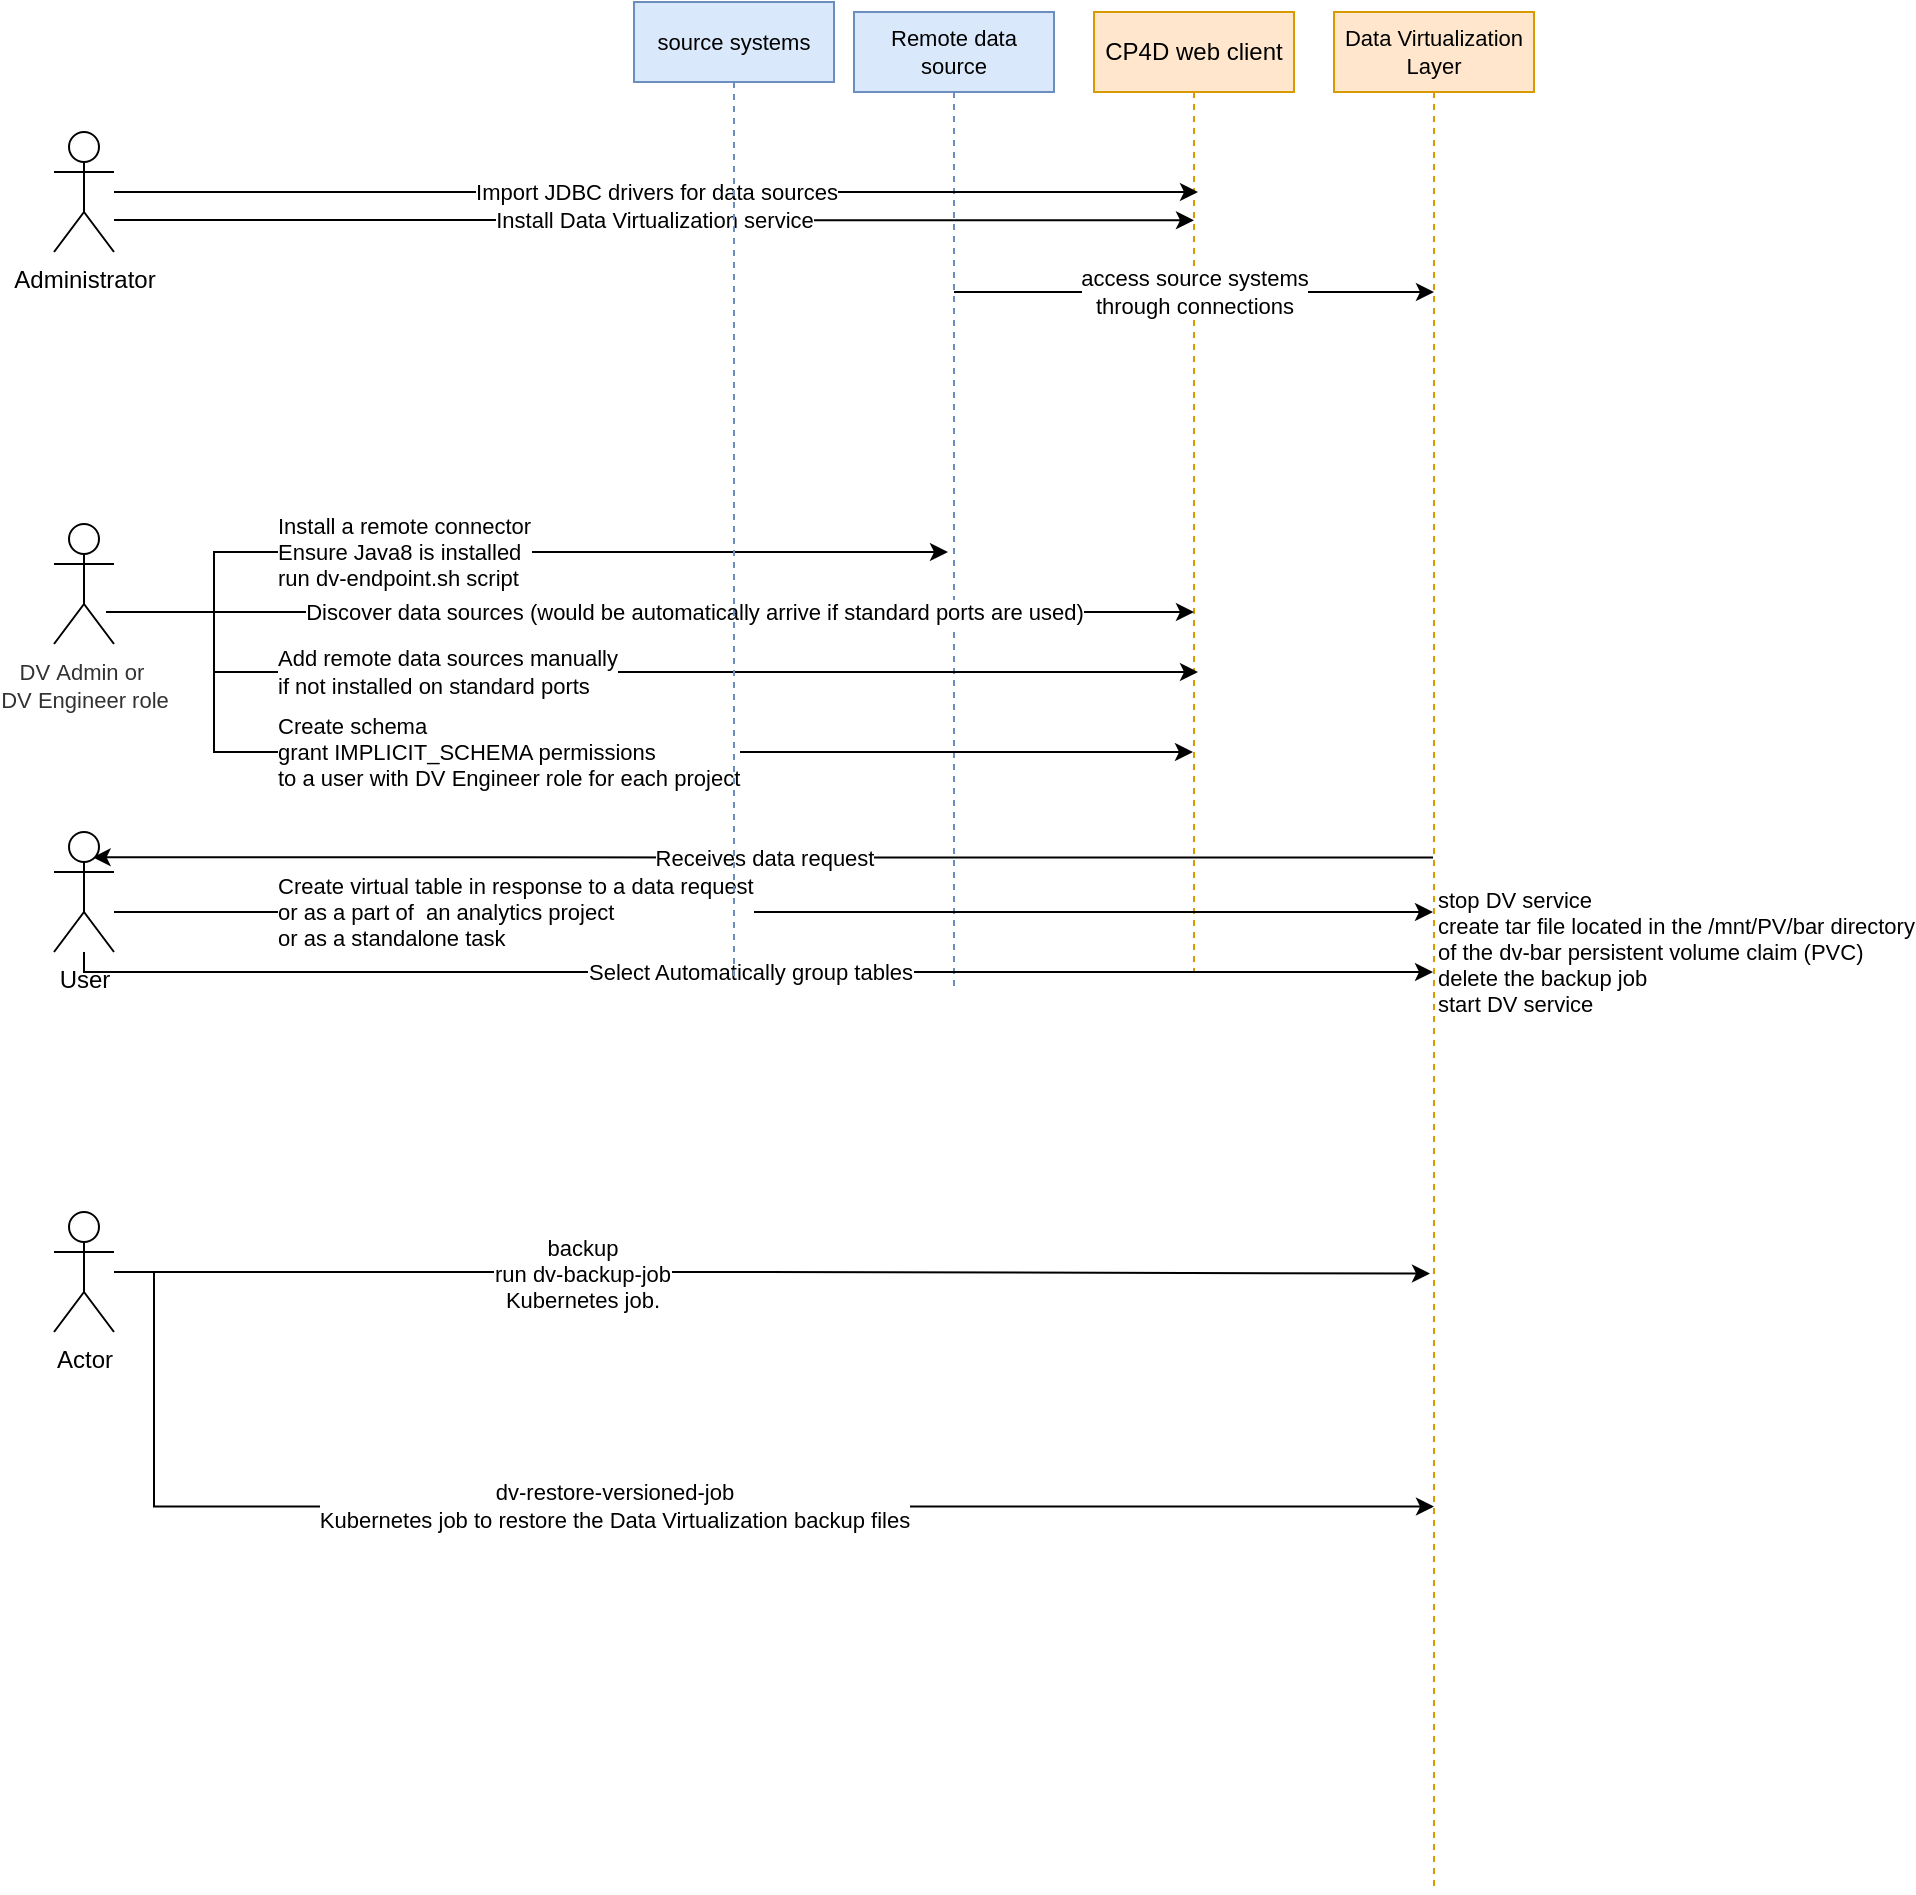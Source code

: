 <mxfile version="13.4.2" type="github">
  <diagram id="DmjefM-3_SJbnNz2ie8g" name="Page-1">
    <mxGraphModel dx="-81" dy="394" grid="1" gridSize="10" guides="1" tooltips="1" connect="1" arrows="1" fold="1" page="1" pageScale="1" pageWidth="850" pageHeight="1100" math="0" shadow="0">
      <root>
        <mxCell id="0" />
        <mxCell id="1" parent="0" />
        <mxCell id="h26CRx6ADfj_f1zQn1qs-1" value="CP4D web client" style="shape=umlLifeline;perimeter=lifelinePerimeter;whiteSpace=wrap;html=1;container=1;collapsible=0;recursiveResize=0;outlineConnect=0;fillColor=#ffe6cc;strokeColor=#d79b00;" vertex="1" parent="1">
          <mxGeometry x="1450" y="30" width="100" height="480" as="geometry" />
        </mxCell>
        <mxCell id="h26CRx6ADfj_f1zQn1qs-18" value="Receives data request" style="edgeStyle=orthogonalEdgeStyle;rounded=0;orthogonalLoop=1;jettySize=auto;html=1;entryX=0.644;entryY=0.211;entryDx=0;entryDy=0;entryPerimeter=0;" edge="1" parent="1" source="h26CRx6ADfj_f1zQn1qs-2" target="h26CRx6ADfj_f1zQn1qs-7">
          <mxGeometry relative="1" as="geometry">
            <Array as="points">
              <mxPoint x="1265" y="453" />
            </Array>
          </mxGeometry>
        </mxCell>
        <mxCell id="h26CRx6ADfj_f1zQn1qs-2" value="Data Virtualization Layer" style="shape=umlLifeline;perimeter=lifelinePerimeter;whiteSpace=wrap;html=1;container=1;collapsible=0;recursiveResize=0;outlineConnect=0;fillColor=#ffe6cc;strokeColor=#d79b00;fontSize=11;" vertex="1" parent="1">
          <mxGeometry x="1570" y="30" width="100" height="940" as="geometry" />
        </mxCell>
        <mxCell id="h26CRx6ADfj_f1zQn1qs-3" value="Remote data source" style="shape=umlLifeline;perimeter=lifelinePerimeter;whiteSpace=wrap;html=1;container=1;collapsible=0;recursiveResize=0;outlineConnect=0;fillColor=#dae8fc;strokeColor=#6c8ebf;fontSize=11;" vertex="1" parent="1">
          <mxGeometry x="1330" y="30" width="100" height="490" as="geometry" />
        </mxCell>
        <mxCell id="h26CRx6ADfj_f1zQn1qs-4" value="access source systems &lt;br&gt;through connections" style="edgeStyle=orthogonalEdgeStyle;rounded=0;orthogonalLoop=1;jettySize=auto;html=1;strokeWidth=1;fontSize=11;" edge="1" parent="1" source="h26CRx6ADfj_f1zQn1qs-3">
          <mxGeometry x="0.002" relative="1" as="geometry">
            <Array as="points">
              <mxPoint x="1460" y="170" />
              <mxPoint x="1460" y="170" />
            </Array>
            <mxPoint x="1380" y="170" as="sourcePoint" />
            <mxPoint x="1620" y="170" as="targetPoint" />
            <mxPoint as="offset" />
          </mxGeometry>
        </mxCell>
        <mxCell id="h26CRx6ADfj_f1zQn1qs-6" value="Import JDBC drivers for data sources" style="edgeStyle=orthogonalEdgeStyle;rounded=0;orthogonalLoop=1;jettySize=auto;html=1;" edge="1" parent="1" source="h26CRx6ADfj_f1zQn1qs-5">
          <mxGeometry relative="1" as="geometry">
            <mxPoint x="1502" y="120" as="targetPoint" />
            <Array as="points">
              <mxPoint x="1502" y="120" />
            </Array>
          </mxGeometry>
        </mxCell>
        <mxCell id="h26CRx6ADfj_f1zQn1qs-9" value="Install Data Virtualization service" style="edgeStyle=orthogonalEdgeStyle;rounded=0;orthogonalLoop=1;jettySize=auto;html=1;entryX=0.5;entryY=0.217;entryDx=0;entryDy=0;entryPerimeter=0;" edge="1" parent="1" source="h26CRx6ADfj_f1zQn1qs-5" target="h26CRx6ADfj_f1zQn1qs-1">
          <mxGeometry relative="1" as="geometry">
            <Array as="points">
              <mxPoint x="1140" y="134" />
              <mxPoint x="1140" y="134" />
            </Array>
          </mxGeometry>
        </mxCell>
        <mxCell id="h26CRx6ADfj_f1zQn1qs-12" value="Install a remote connector&lt;br&gt;Ensure Java8 is installed&lt;br&gt;&lt;span class=&quot;ph filepath&quot;&gt;run dv-endpoint.sh&amp;nbsp;&lt;/span&gt;script" style="edgeStyle=orthogonalEdgeStyle;rounded=0;orthogonalLoop=1;jettySize=auto;html=1;align=left;" edge="1" parent="1">
          <mxGeometry x="-0.494" relative="1" as="geometry">
            <mxPoint x="956" y="330" as="sourcePoint" />
            <mxPoint x="1377" y="300" as="targetPoint" />
            <Array as="points">
              <mxPoint x="1010" y="330" />
              <mxPoint x="1010" y="300" />
            </Array>
            <mxPoint as="offset" />
          </mxGeometry>
        </mxCell>
        <mxCell id="h26CRx6ADfj_f1zQn1qs-5" value="Administrator" style="shape=umlActor;verticalLabelPosition=bottom;verticalAlign=top;html=1;outlineConnect=0;" vertex="1" parent="1">
          <mxGeometry x="930" y="90" width="30" height="60" as="geometry" />
        </mxCell>
        <mxCell id="h26CRx6ADfj_f1zQn1qs-8" value="Create virtual table in response to a data request&lt;br&gt;or as a part of&amp;nbsp; an analytics project&lt;br&gt;or as a standalone task" style="edgeStyle=orthogonalEdgeStyle;rounded=0;orthogonalLoop=1;jettySize=auto;html=1;align=left;" edge="1" parent="1" source="h26CRx6ADfj_f1zQn1qs-7" target="h26CRx6ADfj_f1zQn1qs-2">
          <mxGeometry x="0.547" y="-430" relative="1" as="geometry">
            <Array as="points">
              <mxPoint x="1470" y="480" />
              <mxPoint x="1470" y="480" />
            </Array>
            <mxPoint x="-430" y="-430" as="offset" />
          </mxGeometry>
        </mxCell>
        <mxCell id="h26CRx6ADfj_f1zQn1qs-17" value="Select Automatically group tables" style="edgeStyle=orthogonalEdgeStyle;rounded=0;orthogonalLoop=1;jettySize=auto;html=1;" edge="1" parent="1" source="h26CRx6ADfj_f1zQn1qs-7" target="h26CRx6ADfj_f1zQn1qs-2">
          <mxGeometry relative="1" as="geometry">
            <Array as="points">
              <mxPoint x="945" y="510" />
            </Array>
          </mxGeometry>
        </mxCell>
        <mxCell id="h26CRx6ADfj_f1zQn1qs-7" value="User" style="shape=umlActor;verticalLabelPosition=bottom;verticalAlign=top;html=1;outlineConnect=0;" vertex="1" parent="1">
          <mxGeometry x="930" y="440" width="30" height="60" as="geometry" />
        </mxCell>
        <mxCell id="h26CRx6ADfj_f1zQn1qs-14" value="Discover data sources (would be automatically arrive if standard ports are used)" style="edgeStyle=orthogonalEdgeStyle;rounded=0;orthogonalLoop=1;jettySize=auto;html=1;" edge="1" parent="1" source="h26CRx6ADfj_f1zQn1qs-10">
          <mxGeometry x="1" y="250" relative="1" as="geometry">
            <mxPoint x="1500" y="330" as="targetPoint" />
            <Array as="points">
              <mxPoint x="1500" y="330" />
            </Array>
            <mxPoint x="-250" as="offset" />
          </mxGeometry>
        </mxCell>
        <mxCell id="h26CRx6ADfj_f1zQn1qs-15" value="Add remote data sources manually &lt;br&gt;if not installed on standard ports" style="edgeStyle=orthogonalEdgeStyle;rounded=0;orthogonalLoop=1;jettySize=auto;html=1;align=left;" edge="1" parent="1" source="h26CRx6ADfj_f1zQn1qs-10">
          <mxGeometry x="-0.615" relative="1" as="geometry">
            <mxPoint x="1502" y="360" as="targetPoint" />
            <Array as="points">
              <mxPoint x="1010" y="330" />
              <mxPoint x="1010" y="360" />
            </Array>
            <mxPoint as="offset" />
          </mxGeometry>
        </mxCell>
        <mxCell id="h26CRx6ADfj_f1zQn1qs-20" style="edgeStyle=orthogonalEdgeStyle;rounded=0;orthogonalLoop=1;jettySize=auto;html=1;" edge="1" parent="1" source="h26CRx6ADfj_f1zQn1qs-10" target="h26CRx6ADfj_f1zQn1qs-1">
          <mxGeometry relative="1" as="geometry">
            <Array as="points">
              <mxPoint x="1010" y="330" />
              <mxPoint x="1010" y="400" />
            </Array>
          </mxGeometry>
        </mxCell>
        <mxCell id="h26CRx6ADfj_f1zQn1qs-21" value="Create schema&lt;br&gt;grant&amp;nbsp;IMPLICIT_SCHEMA permissions &lt;br&gt;to a user with&amp;nbsp;&lt;span class=&quot;keyword&quot;&gt;DV&lt;/span&gt; Engineer role for each project" style="edgeLabel;html=1;align=left;verticalAlign=middle;resizable=0;points=[];" vertex="1" connectable="0" parent="h26CRx6ADfj_f1zQn1qs-20">
          <mxGeometry x="-0.209" relative="1" as="geometry">
            <mxPoint x="-91.08" as="offset" />
          </mxGeometry>
        </mxCell>
        <mxCell id="h26CRx6ADfj_f1zQn1qs-10" value="&lt;font style=&quot;font-size: 11px&quot;&gt;&lt;span class=&quot;keyword&quot; style=&quot;margin: 0px ; padding: 0px ; border: 0px ; vertical-align: baseline ; color: rgb(50 , 50 , 50) ; font-family: , &amp;#34;helvetica neue&amp;#34; , &amp;#34;arial&amp;#34; , sans-serif ; background-color: rgb(255 , 255 , 255)&quot;&gt;DV&lt;/span&gt;&lt;span style=&quot;color: rgb(50 , 50 , 50) ; font-family: , &amp;#34;helvetica neue&amp;#34; , &amp;#34;arial&amp;#34; , sans-serif ; background-color: rgb(255 , 255 , 255)&quot;&gt;&amp;nbsp;Admin or&amp;nbsp;&lt;br&gt;&lt;/span&gt;&lt;span class=&quot;keyword&quot; style=&quot;margin: 0px ; padding: 0px ; border: 0px ; vertical-align: baseline ; color: rgb(50 , 50 , 50) ; font-family: , &amp;#34;helvetica neue&amp;#34; , &amp;#34;arial&amp;#34; , sans-serif ; background-color: rgb(255 , 255 , 255)&quot;&gt;DV&lt;/span&gt;&lt;span style=&quot;color: rgb(50 , 50 , 50) ; font-family: , &amp;#34;helvetica neue&amp;#34; , &amp;#34;arial&amp;#34; , sans-serif ; background-color: rgb(255 , 255 , 255)&quot;&gt;&amp;nbsp;Engineer role&lt;/span&gt;&lt;/font&gt;" style="shape=umlActor;verticalLabelPosition=bottom;verticalAlign=top;html=1;outlineConnect=0;" vertex="1" parent="1">
          <mxGeometry x="930" y="286" width="30" height="60" as="geometry" />
        </mxCell>
        <mxCell id="h26CRx6ADfj_f1zQn1qs-13" value="source systems" style="shape=umlLifeline;perimeter=lifelinePerimeter;whiteSpace=wrap;html=1;container=1;collapsible=0;recursiveResize=0;outlineConnect=0;fillColor=#dae8fc;strokeColor=#6c8ebf;fontSize=11;" vertex="1" parent="1">
          <mxGeometry x="1220" y="25" width="100" height="490" as="geometry" />
        </mxCell>
        <mxCell id="h26CRx6ADfj_f1zQn1qs-16" value="Suggest matched tables" style="edgeStyle=orthogonalEdgeStyle;rounded=0;orthogonalLoop=1;jettySize=auto;html=1;align=left;" edge="1" parent="1" source="h26CRx6ADfj_f1zQn1qs-2" target="h26CRx6ADfj_f1zQn1qs-2">
          <mxGeometry relative="1" as="geometry">
            <Array as="points">
              <mxPoint x="1660" y="520" />
              <mxPoint x="1660" y="580" />
            </Array>
          </mxGeometry>
        </mxCell>
        <mxCell id="h26CRx6ADfj_f1zQn1qs-23" style="edgeStyle=orthogonalEdgeStyle;rounded=0;orthogonalLoop=1;jettySize=auto;html=1;entryX=0.48;entryY=0.671;entryDx=0;entryDy=0;entryPerimeter=0;" edge="1" parent="1" source="h26CRx6ADfj_f1zQn1qs-22" target="h26CRx6ADfj_f1zQn1qs-2">
          <mxGeometry relative="1" as="geometry" />
        </mxCell>
        <mxCell id="h26CRx6ADfj_f1zQn1qs-24" value="backup&lt;br&gt;run&amp;nbsp;&lt;span class=&quot;ph filepath&quot;&gt;dv-backup-job&lt;/span&gt;&lt;br/&gt;&lt;span class=&quot;keyword&quot;&gt;Kubernetes&lt;/span&gt; job." style="edgeLabel;html=1;align=center;verticalAlign=middle;resizable=0;points=[];" vertex="1" connectable="0" parent="h26CRx6ADfj_f1zQn1qs-23">
          <mxGeometry x="-0.289" y="-1" relative="1" as="geometry">
            <mxPoint as="offset" />
          </mxGeometry>
        </mxCell>
        <mxCell id="h26CRx6ADfj_f1zQn1qs-26" style="edgeStyle=orthogonalEdgeStyle;rounded=0;orthogonalLoop=1;jettySize=auto;html=1;entryX=0.5;entryY=0.795;entryDx=0;entryDy=0;entryPerimeter=0;" edge="1" parent="1" source="h26CRx6ADfj_f1zQn1qs-22" target="h26CRx6ADfj_f1zQn1qs-2">
          <mxGeometry relative="1" as="geometry">
            <Array as="points">
              <mxPoint x="980" y="660" />
              <mxPoint x="980" y="777" />
            </Array>
          </mxGeometry>
        </mxCell>
        <mxCell id="h26CRx6ADfj_f1zQn1qs-27" value="&lt;span class=&quot;ph filepath&quot;&gt;dv-restore-versioned-job&lt;/span&gt;&lt;br/&gt;&lt;span class=&quot;keyword&quot;&gt;Kubernetes&lt;/span&gt; job to restore the &lt;span class=&quot;keyword&quot;&gt;Data Virtualization&lt;/span&gt; backup files" style="edgeLabel;html=1;align=center;verticalAlign=middle;resizable=0;points=[];" vertex="1" connectable="0" parent="h26CRx6ADfj_f1zQn1qs-26">
          <mxGeometry x="-0.204" y="1" relative="1" as="geometry">
            <mxPoint x="58" as="offset" />
          </mxGeometry>
        </mxCell>
        <mxCell id="h26CRx6ADfj_f1zQn1qs-22" value="Actor" style="shape=umlActor;verticalLabelPosition=bottom;verticalAlign=top;html=1;outlineConnect=0;" vertex="1" parent="1">
          <mxGeometry x="930" y="630" width="30" height="60" as="geometry" />
        </mxCell>
        <mxCell id="h26CRx6ADfj_f1zQn1qs-25" value="stop DV service&lt;br&gt;create tar file located in the &lt;span class=&quot;ph filepath&quot;&gt;/mnt/PV/bar&lt;/span&gt; directory&lt;br/&gt;of the &lt;span class=&quot;ph filepath&quot;&gt;dv-bar&lt;/span&gt; persistent volume claim (PVC)&lt;br&gt;delete the backup job&lt;br&gt;start DV service" style="edgeStyle=orthogonalEdgeStyle;rounded=0;orthogonalLoop=1;jettySize=auto;html=1;align=left;" edge="1" parent="1" source="h26CRx6ADfj_f1zQn1qs-2" target="h26CRx6ADfj_f1zQn1qs-2">
          <mxGeometry relative="1" as="geometry">
            <Array as="points">
              <mxPoint x="1660" y="670" />
              <mxPoint x="1660" y="760" />
            </Array>
          </mxGeometry>
        </mxCell>
      </root>
    </mxGraphModel>
  </diagram>
</mxfile>

